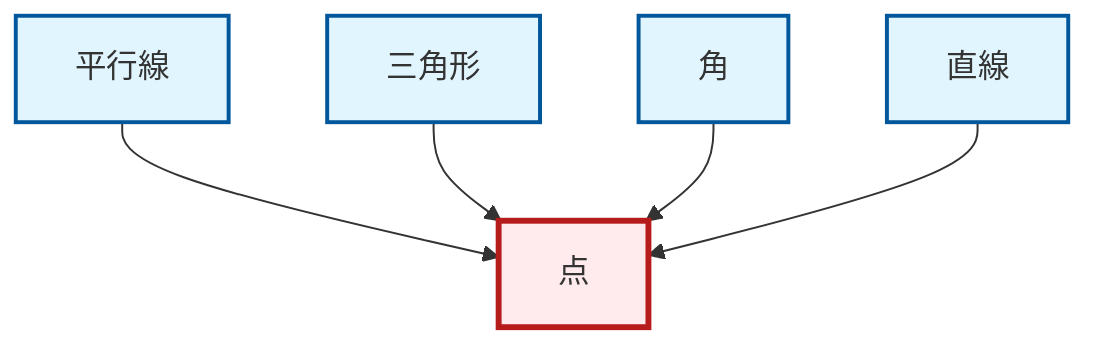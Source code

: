 graph TD
    classDef definition fill:#e1f5fe,stroke:#01579b,stroke-width:2px
    classDef theorem fill:#f3e5f5,stroke:#4a148c,stroke-width:2px
    classDef axiom fill:#fff3e0,stroke:#e65100,stroke-width:2px
    classDef example fill:#e8f5e9,stroke:#1b5e20,stroke-width:2px
    classDef current fill:#ffebee,stroke:#b71c1c,stroke-width:3px
    def-parallel["平行線"]:::definition
    def-triangle["三角形"]:::definition
    def-angle["角"]:::definition
    def-line["直線"]:::definition
    def-point["点"]:::definition
    def-parallel --> def-point
    def-triangle --> def-point
    def-angle --> def-point
    def-line --> def-point
    class def-point current